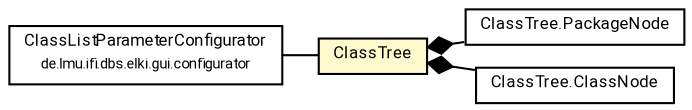 #!/usr/local/bin/dot
#
# Class diagram 
# Generated by UMLGraph version R5_7_2-60-g0e99a6 (http://www.spinellis.gr/umlgraph/)
#

digraph G {
	graph [fontnames="svg"]
	edge [fontname="Roboto",fontsize=7,labelfontname="Roboto",labelfontsize=7,color="black"];
	node [fontname="Roboto",fontcolor="black",fontsize=8,shape=plaintext,margin=0,width=0,height=0];
	nodesep=0.15;
	ranksep=0.25;
	rankdir=LR;
	// de.lmu.ifi.dbs.elki.gui.util.ClassTree
	c2521083 [label=<<table title="de.lmu.ifi.dbs.elki.gui.util.ClassTree" border="0" cellborder="1" cellspacing="0" cellpadding="2" bgcolor="lemonChiffon" href="ClassTree.html" target="_parent">
		<tr><td><table border="0" cellspacing="0" cellpadding="1">
		<tr><td align="center" balign="center"> <font face="Roboto">ClassTree</font> </td></tr>
		</table></td></tr>
		</table>>, URL="ClassTree.html"];
	// de.lmu.ifi.dbs.elki.gui.util.ClassTree.PackageNode
	c2521084 [label=<<table title="de.lmu.ifi.dbs.elki.gui.util.ClassTree.PackageNode" border="0" cellborder="1" cellspacing="0" cellpadding="2" href="ClassTree.PackageNode.html" target="_parent">
		<tr><td><table border="0" cellspacing="0" cellpadding="1">
		<tr><td align="center" balign="center"> <font face="Roboto">ClassTree.PackageNode</font> </td></tr>
		</table></td></tr>
		</table>>, URL="ClassTree.PackageNode.html"];
	// de.lmu.ifi.dbs.elki.gui.util.ClassTree.ClassNode
	c2521085 [label=<<table title="de.lmu.ifi.dbs.elki.gui.util.ClassTree.ClassNode" border="0" cellborder="1" cellspacing="0" cellpadding="2" href="ClassTree.ClassNode.html" target="_parent">
		<tr><td><table border="0" cellspacing="0" cellpadding="1">
		<tr><td align="center" balign="center"> <font face="Roboto">ClassTree.ClassNode</font> </td></tr>
		</table></td></tr>
		</table>>, URL="ClassTree.ClassNode.html"];
	// de.lmu.ifi.dbs.elki.gui.configurator.ClassListParameterConfigurator
	c2521093 [label=<<table title="de.lmu.ifi.dbs.elki.gui.configurator.ClassListParameterConfigurator" border="0" cellborder="1" cellspacing="0" cellpadding="2" href="../configurator/ClassListParameterConfigurator.html" target="_parent">
		<tr><td><table border="0" cellspacing="0" cellpadding="1">
		<tr><td align="center" balign="center"> <font face="Roboto">ClassListParameterConfigurator</font> </td></tr>
		<tr><td align="center" balign="center"> <font face="Roboto" point-size="7.0">de.lmu.ifi.dbs.elki.gui.configurator</font> </td></tr>
		</table></td></tr>
		</table>>, URL="../configurator/ClassListParameterConfigurator.html"];
	// de.lmu.ifi.dbs.elki.gui.util.ClassTree composed de.lmu.ifi.dbs.elki.gui.util.ClassTree.PackageNode
	c2521083 -> c2521084 [arrowhead=none,arrowtail=diamond,dir=back,weight=6];
	// de.lmu.ifi.dbs.elki.gui.util.ClassTree composed de.lmu.ifi.dbs.elki.gui.util.ClassTree.ClassNode
	c2521083 -> c2521085 [arrowhead=none,arrowtail=diamond,dir=back,weight=6];
	// de.lmu.ifi.dbs.elki.gui.configurator.ClassListParameterConfigurator assoc de.lmu.ifi.dbs.elki.gui.util.ClassTree
	c2521093 -> c2521083 [arrowhead=none,weight=2];
}

